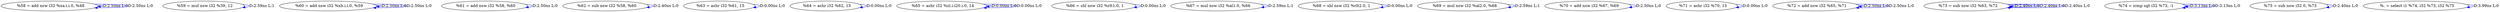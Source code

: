 digraph {
Node0x560817b00220[label="  %58 = add nsw i32 %xa.i.i.0, %48"];
Node0x560817b00220 -> Node0x560817b00220[label="D:2.50ns L:0",color=blue];
Node0x560817b00220 -> Node0x560817b00220[label="D:2.50ns L:0",color=blue];
Node0x560817b00300[label="  %59 = mul nsw i32 %39, 12"];
Node0x560817b00300 -> Node0x560817b00300[label="D:2.59ns L:1",color=blue];
Node0x560817b003e0[label="  %60 = add nsw i32 %xb.i.i.0, %59"];
Node0x560817b003e0 -> Node0x560817b003e0[label="D:2.50ns L:0",color=blue];
Node0x560817b003e0 -> Node0x560817b003e0[label="D:2.50ns L:0",color=blue];
Node0x560817b004c0[label="  %61 = add nsw i32 %58, %60"];
Node0x560817b004c0 -> Node0x560817b004c0[label="D:2.50ns L:0",color=blue];
Node0x560817b005a0[label="  %62 = sub nsw i32 %58, %60"];
Node0x560817b005a0 -> Node0x560817b005a0[label="D:2.40ns L:0",color=blue];
Node0x560817b00680[label="  %63 = ashr i32 %61, 15"];
Node0x560817b00680 -> Node0x560817b00680[label="D:0.00ns L:0",color=blue];
Node0x560817b00760[label="  %64 = ashr i32 %62, 15"];
Node0x560817b00760 -> Node0x560817b00760[label="D:0.00ns L:0",color=blue];
Node0x560817b00840[label="  %65 = ashr i32 %zl.i.i20.i.0, 14"];
Node0x560817b00840 -> Node0x560817b00840[label="D:0.00ns L:0",color=blue];
Node0x560817b00840 -> Node0x560817b00840[label="D:0.00ns L:0",color=blue];
Node0x560817b00920[label="  %66 = shl nsw i32 %rlt1.0, 1"];
Node0x560817b00920 -> Node0x560817b00920[label="D:0.00ns L:0",color=blue];
Node0x560817b00a00[label="  %67 = mul nsw i32 %al1.0, %66"];
Node0x560817b00a00 -> Node0x560817b00a00[label="D:2.59ns L:1",color=blue];
Node0x560817b00ae0[label="  %68 = shl nsw i32 %rlt2.0, 1"];
Node0x560817b00ae0 -> Node0x560817b00ae0[label="D:0.00ns L:0",color=blue];
Node0x560817b00bc0[label="  %69 = mul nsw i32 %al2.0, %68"];
Node0x560817b00bc0 -> Node0x560817b00bc0[label="D:2.59ns L:1",color=blue];
Node0x560817b00ca0[label="  %70 = add nsw i32 %67, %69"];
Node0x560817b00ca0 -> Node0x560817b00ca0[label="D:2.50ns L:0",color=blue];
Node0x560817b00d80[label="  %71 = ashr i32 %70, 15"];
Node0x560817b00d80 -> Node0x560817b00d80[label="D:0.00ns L:0",color=blue];
Node0x560817b00e60[label="  %72 = add nsw i32 %65, %71"];
Node0x560817b00e60 -> Node0x560817b00e60[label="D:2.50ns L:0",color=blue];
Node0x560817b00e60 -> Node0x560817b00e60[label="D:2.50ns L:0",color=blue];
Node0x560817b00f40[label="  %73 = sub nsw i32 %63, %72"];
Node0x560817b00f40 -> Node0x560817b00f40[label="D:2.40ns L:0",color=blue];
Node0x560817b00f40 -> Node0x560817b00f40[label="D:2.40ns L:0",color=blue];
Node0x560817b00f40 -> Node0x560817b00f40[label="D:2.40ns L:0",color=blue];
Node0x560817b01020[label="  %74 = icmp sgt i32 %73, -1"];
Node0x560817b01020 -> Node0x560817b01020[label="D:3.13ns L:0",color=blue];
Node0x560817b01020 -> Node0x560817b01020[label="D:3.13ns L:0",color=blue];
Node0x560817b01100[label="  %75 = sub nsw i32 0, %73"];
Node0x560817b01100 -> Node0x560817b01100[label="D:2.40ns L:0",color=blue];
Node0x560817b011e0[label="  %. = select i1 %74, i32 %73, i32 %75"];
Node0x560817b011e0 -> Node0x560817b011e0[label="D:3.99ns L:0",color=blue];
}
